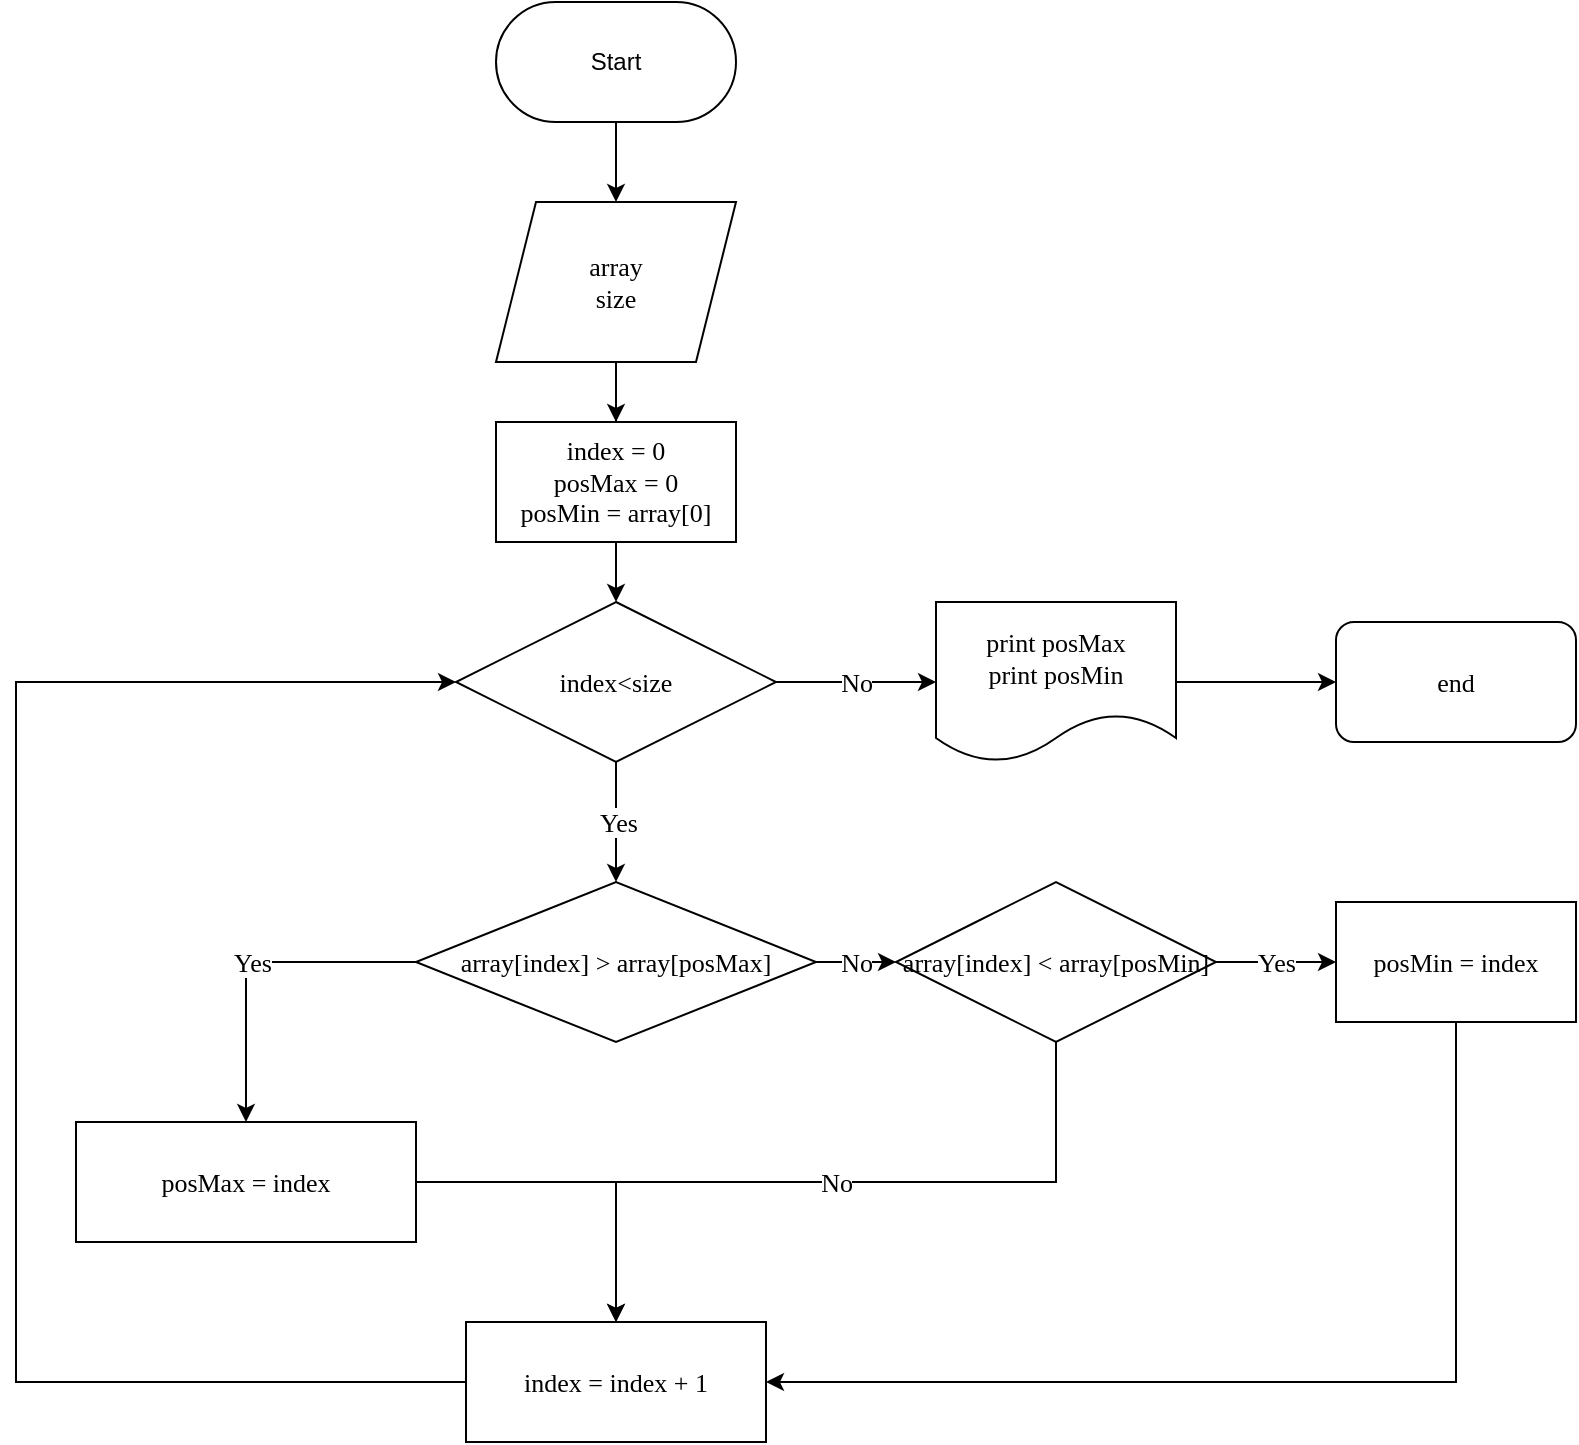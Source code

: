 <mxfile version="20.7.4" type="device"><diagram id="zdY3EIFEs-woinigaKDo" name="Страница 1"><mxGraphModel dx="1248" dy="922" grid="1" gridSize="10" guides="1" tooltips="1" connect="1" arrows="1" fold="1" page="1" pageScale="1" pageWidth="827" pageHeight="1169" math="0" shadow="0"><root><mxCell id="0"/><mxCell id="1" parent="0"/><mxCell id="6yhD4CSgYdw3VnUdJ1Sr-6" value="" style="edgeStyle=orthogonalEdgeStyle;rounded=0;orthogonalLoop=1;jettySize=auto;html=1;fontFamily=Times New Roman;fontSize=13;" parent="1" source="gyArlEGjVJteha1yTzua-1" target="6yhD4CSgYdw3VnUdJ1Sr-1" edge="1"><mxGeometry relative="1" as="geometry"/></mxCell><mxCell id="gyArlEGjVJteha1yTzua-1" value="Start" style="rounded=1;whiteSpace=wrap;html=1;arcSize=50;" parent="1" vertex="1"><mxGeometry x="270" y="40" width="120" height="60" as="geometry"/></mxCell><mxCell id="3j41rb1P7U2iDYAYCDjf-2" value="" style="edgeStyle=orthogonalEdgeStyle;rounded=0;orthogonalLoop=1;jettySize=auto;html=1;fontFamily=Times New Roman;fontSize=13;" edge="1" parent="1" source="6yhD4CSgYdw3VnUdJ1Sr-1"><mxGeometry relative="1" as="geometry"><mxPoint x="330" y="300" as="targetPoint"/></mxGeometry></mxCell><mxCell id="3j41rb1P7U2iDYAYCDjf-4" value="" style="edgeStyle=orthogonalEdgeStyle;rounded=0;orthogonalLoop=1;jettySize=auto;html=1;fontFamily=Times New Roman;fontSize=13;" edge="1" parent="1" source="6yhD4CSgYdw3VnUdJ1Sr-1" target="3j41rb1P7U2iDYAYCDjf-3"><mxGeometry relative="1" as="geometry"/></mxCell><mxCell id="6yhD4CSgYdw3VnUdJ1Sr-1" value="array&lt;br style=&quot;font-size: 13px;&quot;&gt;size" style="shape=parallelogram;perimeter=parallelogramPerimeter;whiteSpace=wrap;html=1;fixedSize=1;fontFamily=Times New Roman;fontSize=13;" parent="1" vertex="1"><mxGeometry x="270" y="140" width="120" height="80" as="geometry"/></mxCell><mxCell id="6yhD4CSgYdw3VnUdJ1Sr-5" value="end" style="rounded=1;whiteSpace=wrap;html=1;fontFamily=Times New Roman;fontSize=13;" parent="1" vertex="1"><mxGeometry x="690" y="350" width="120" height="60" as="geometry"/></mxCell><mxCell id="3j41rb1P7U2iDYAYCDjf-6" value="" style="edgeStyle=orthogonalEdgeStyle;rounded=0;orthogonalLoop=1;jettySize=auto;html=1;fontFamily=Times New Roman;fontSize=13;" edge="1" parent="1" source="3j41rb1P7U2iDYAYCDjf-3" target="3j41rb1P7U2iDYAYCDjf-5"><mxGeometry relative="1" as="geometry"/></mxCell><mxCell id="3j41rb1P7U2iDYAYCDjf-3" value="index = 0&lt;br style=&quot;font-size: 13px;&quot;&gt;posMax = 0&lt;br style=&quot;font-size: 13px;&quot;&gt;posMin = array[0]" style="whiteSpace=wrap;html=1;fontFamily=Times New Roman;fontSize=13;" vertex="1" parent="1"><mxGeometry x="270" y="250" width="120" height="60" as="geometry"/></mxCell><mxCell id="3j41rb1P7U2iDYAYCDjf-14" value="Yes" style="edgeStyle=orthogonalEdgeStyle;rounded=0;orthogonalLoop=1;jettySize=auto;html=1;entryX=0.5;entryY=0;entryDx=0;entryDy=0;fontFamily=Times New Roman;fontSize=13;" edge="1" parent="1" source="3j41rb1P7U2iDYAYCDjf-5"><mxGeometry relative="1" as="geometry"><mxPoint x="330.0" y="480" as="targetPoint"/></mxGeometry></mxCell><mxCell id="3j41rb1P7U2iDYAYCDjf-18" value="No" style="edgeStyle=orthogonalEdgeStyle;rounded=0;orthogonalLoop=1;jettySize=auto;html=1;entryX=0;entryY=0.5;entryDx=0;entryDy=0;fontFamily=Times New Roman;fontSize=13;" edge="1" parent="1" source="3j41rb1P7U2iDYAYCDjf-5" target="3j41rb1P7U2iDYAYCDjf-7"><mxGeometry relative="1" as="geometry"/></mxCell><mxCell id="3j41rb1P7U2iDYAYCDjf-5" value="index&amp;lt;size" style="rhombus;whiteSpace=wrap;html=1;fontFamily=Times New Roman;fontSize=13;" vertex="1" parent="1"><mxGeometry x="250" y="340" width="160" height="80" as="geometry"/></mxCell><mxCell id="3j41rb1P7U2iDYAYCDjf-9" style="edgeStyle=orthogonalEdgeStyle;rounded=0;orthogonalLoop=1;jettySize=auto;html=1;entryX=0;entryY=0.5;entryDx=0;entryDy=0;fontFamily=Times New Roman;fontSize=13;" edge="1" parent="1" source="3j41rb1P7U2iDYAYCDjf-7" target="6yhD4CSgYdw3VnUdJ1Sr-5"><mxGeometry relative="1" as="geometry"><Array as="points"/></mxGeometry></mxCell><mxCell id="3j41rb1P7U2iDYAYCDjf-7" value="print posMax&lt;br style=&quot;font-size: 13px;&quot;&gt;print posMin" style="shape=document;whiteSpace=wrap;html=1;boundedLbl=1;fontFamily=Times New Roman;fontSize=13;" vertex="1" parent="1"><mxGeometry x="490" y="340" width="120" height="80" as="geometry"/></mxCell><mxCell id="3j41rb1P7U2iDYAYCDjf-28" value="Yes" style="edgeStyle=orthogonalEdgeStyle;rounded=0;orthogonalLoop=1;jettySize=auto;html=1;entryX=0.5;entryY=0;entryDx=0;entryDy=0;fontFamily=Times New Roman;fontSize=13;" edge="1" parent="1" source="3j41rb1P7U2iDYAYCDjf-21" target="3j41rb1P7U2iDYAYCDjf-23"><mxGeometry relative="1" as="geometry"><mxPoint x="120.0" y="590" as="targetPoint"/><Array as="points"><mxPoint x="145" y="520"/></Array></mxGeometry></mxCell><mxCell id="3j41rb1P7U2iDYAYCDjf-30" value="No" style="edgeStyle=orthogonalEdgeStyle;rounded=0;orthogonalLoop=1;jettySize=auto;html=1;fontFamily=Times New Roman;fontSize=13;" edge="1" parent="1" source="3j41rb1P7U2iDYAYCDjf-21" target="3j41rb1P7U2iDYAYCDjf-29"><mxGeometry relative="1" as="geometry"/></mxCell><mxCell id="3j41rb1P7U2iDYAYCDjf-21" value="array[index] &amp;gt; array[posMax]" style="rhombus;whiteSpace=wrap;html=1;fontSize=13;rounded=1;arcSize=0;fontFamily=Times New Roman;" vertex="1" parent="1"><mxGeometry x="230" y="480" width="200" height="80" as="geometry"/></mxCell><mxCell id="3j41rb1P7U2iDYAYCDjf-22" value="" style="edgeStyle=orthogonalEdgeStyle;rounded=0;orthogonalLoop=1;jettySize=auto;html=1;fontSize=13;fontFamily=Times New Roman;" edge="1" parent="1" source="3j41rb1P7U2iDYAYCDjf-23" target="3j41rb1P7U2iDYAYCDjf-24"><mxGeometry relative="1" as="geometry"/></mxCell><mxCell id="3j41rb1P7U2iDYAYCDjf-23" value="posMax = index" style="whiteSpace=wrap;html=1;fontSize=13;rounded=1;arcSize=0;fontFamily=Times New Roman;" vertex="1" parent="1"><mxGeometry x="60" y="600" width="170" height="60" as="geometry"/></mxCell><mxCell id="3j41rb1P7U2iDYAYCDjf-35" style="edgeStyle=orthogonalEdgeStyle;rounded=0;orthogonalLoop=1;jettySize=auto;html=1;entryX=0;entryY=0.5;entryDx=0;entryDy=0;fontFamily=Times New Roman;fontSize=13;" edge="1" parent="1" source="3j41rb1P7U2iDYAYCDjf-24" target="3j41rb1P7U2iDYAYCDjf-5"><mxGeometry relative="1" as="geometry"><Array as="points"><mxPoint x="30" y="730"/><mxPoint x="30" y="380"/></Array></mxGeometry></mxCell><mxCell id="3j41rb1P7U2iDYAYCDjf-24" value="index = index + 1" style="whiteSpace=wrap;html=1;fontSize=13;rounded=1;arcSize=0;fontFamily=Times New Roman;" vertex="1" parent="1"><mxGeometry x="255" y="700" width="150" height="60" as="geometry"/></mxCell><mxCell id="3j41rb1P7U2iDYAYCDjf-32" value="Yes" style="edgeStyle=orthogonalEdgeStyle;rounded=0;orthogonalLoop=1;jettySize=auto;html=1;fontFamily=Times New Roman;fontSize=13;" edge="1" parent="1" source="3j41rb1P7U2iDYAYCDjf-29" target="3j41rb1P7U2iDYAYCDjf-31"><mxGeometry relative="1" as="geometry"/></mxCell><mxCell id="3j41rb1P7U2iDYAYCDjf-34" value="No" style="edgeStyle=orthogonalEdgeStyle;rounded=0;orthogonalLoop=1;jettySize=auto;html=1;entryX=0.5;entryY=0;entryDx=0;entryDy=0;fontFamily=Times New Roman;fontSize=13;" edge="1" parent="1" source="3j41rb1P7U2iDYAYCDjf-29" target="3j41rb1P7U2iDYAYCDjf-24"><mxGeometry relative="1" as="geometry"><Array as="points"><mxPoint x="550" y="630"/><mxPoint x="330" y="630"/></Array></mxGeometry></mxCell><mxCell id="3j41rb1P7U2iDYAYCDjf-29" value="array[index] &amp;lt; array[posMin]" style="rhombus;whiteSpace=wrap;html=1;fontSize=13;rounded=1;arcSize=0;fontFamily=Times New Roman;" vertex="1" parent="1"><mxGeometry x="470" y="480" width="160" height="80" as="geometry"/></mxCell><mxCell id="3j41rb1P7U2iDYAYCDjf-33" style="edgeStyle=orthogonalEdgeStyle;rounded=0;orthogonalLoop=1;jettySize=auto;html=1;entryX=1;entryY=0.5;entryDx=0;entryDy=0;fontFamily=Times New Roman;fontSize=13;" edge="1" parent="1" source="3j41rb1P7U2iDYAYCDjf-31" target="3j41rb1P7U2iDYAYCDjf-24"><mxGeometry relative="1" as="geometry"><Array as="points"><mxPoint x="750" y="730"/></Array></mxGeometry></mxCell><mxCell id="3j41rb1P7U2iDYAYCDjf-31" value="posMin = index" style="whiteSpace=wrap;html=1;fontSize=13;fontFamily=Times New Roman;rounded=1;arcSize=0;" vertex="1" parent="1"><mxGeometry x="690" y="490" width="120" height="60" as="geometry"/></mxCell></root></mxGraphModel></diagram></mxfile>